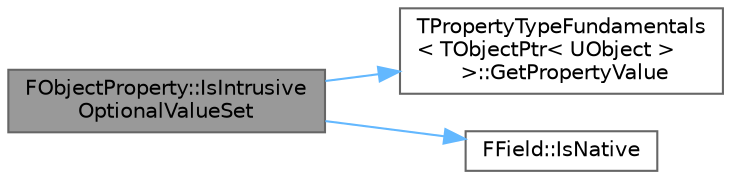 digraph "FObjectProperty::IsIntrusiveOptionalValueSet"
{
 // INTERACTIVE_SVG=YES
 // LATEX_PDF_SIZE
  bgcolor="transparent";
  edge [fontname=Helvetica,fontsize=10,labelfontname=Helvetica,labelfontsize=10];
  node [fontname=Helvetica,fontsize=10,shape=box,height=0.2,width=0.4];
  rankdir="LR";
  Node1 [id="Node000001",label="FObjectProperty::IsIntrusive\lOptionalValueSet",height=0.2,width=0.4,color="gray40", fillcolor="grey60", style="filled", fontcolor="black",tooltip="Returns whether an optional value of this inner type is unset."];
  Node1 -> Node2 [id="edge1_Node000001_Node000002",color="steelblue1",style="solid",tooltip=" "];
  Node2 [id="Node000002",label="TPropertyTypeFundamentals\l\< TObjectPtr\< UObject \>\l \>::GetPropertyValue",height=0.2,width=0.4,color="grey40", fillcolor="white", style="filled",URL="$dd/db1/classTPropertyTypeFundamentals.html#a3bc045aea6c00115f26bfa346a6e3ac8",tooltip=" "];
  Node1 -> Node3 [id="edge2_Node000001_Node000003",color="steelblue1",style="solid",tooltip=" "];
  Node3 [id="Node000003",label="FField::IsNative",height=0.2,width=0.4,color="grey40", fillcolor="white", style="filled",URL="$d5/d7d/classFField.html#a6c3aa7f97f63546a328b055f85fd1890",tooltip=" "];
}

